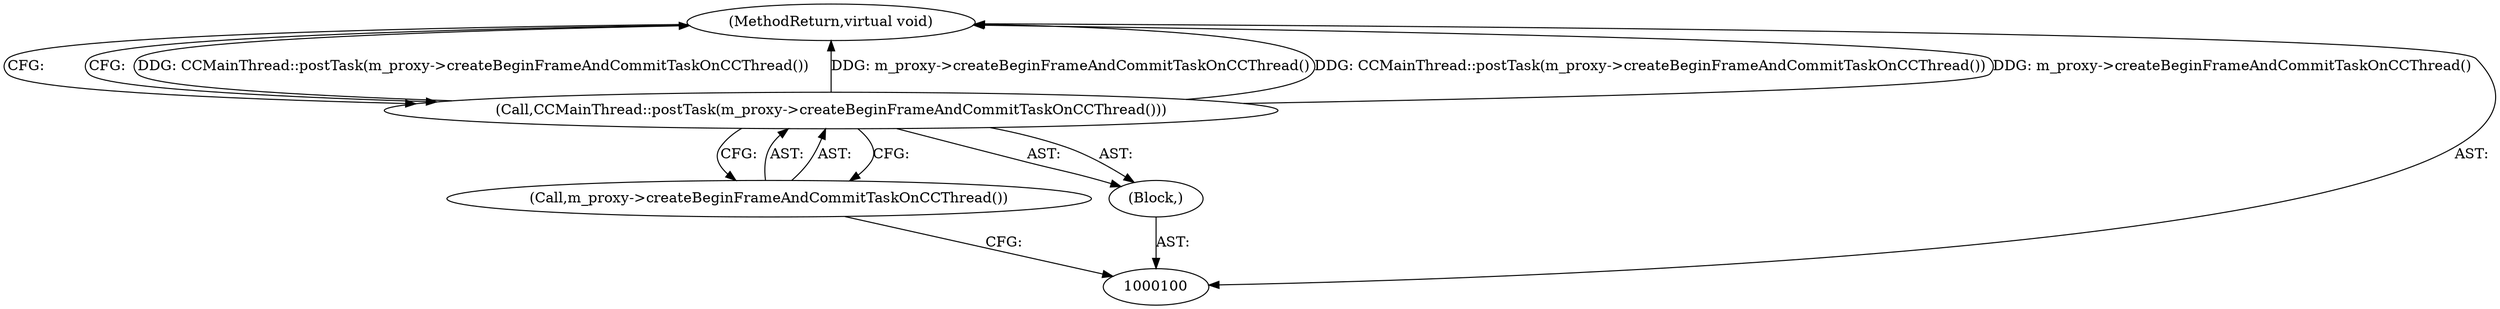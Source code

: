 digraph "1_Chrome_88c4913f11967abfd08a8b22b4423710322ac49b_1" {
"1000104" [label="(MethodReturn,virtual void)"];
"1000101" [label="(Block,)"];
"1000103" [label="(Call,m_proxy->createBeginFrameAndCommitTaskOnCCThread())"];
"1000102" [label="(Call,CCMainThread::postTask(m_proxy->createBeginFrameAndCommitTaskOnCCThread()))"];
"1000104" -> "1000100"  [label="AST: "];
"1000104" -> "1000102"  [label="CFG: "];
"1000102" -> "1000104"  [label="DDG: CCMainThread::postTask(m_proxy->createBeginFrameAndCommitTaskOnCCThread())"];
"1000102" -> "1000104"  [label="DDG: m_proxy->createBeginFrameAndCommitTaskOnCCThread()"];
"1000101" -> "1000100"  [label="AST: "];
"1000102" -> "1000101"  [label="AST: "];
"1000103" -> "1000102"  [label="AST: "];
"1000103" -> "1000100"  [label="CFG: "];
"1000102" -> "1000103"  [label="CFG: "];
"1000102" -> "1000101"  [label="AST: "];
"1000102" -> "1000103"  [label="CFG: "];
"1000103" -> "1000102"  [label="AST: "];
"1000104" -> "1000102"  [label="CFG: "];
"1000102" -> "1000104"  [label="DDG: CCMainThread::postTask(m_proxy->createBeginFrameAndCommitTaskOnCCThread())"];
"1000102" -> "1000104"  [label="DDG: m_proxy->createBeginFrameAndCommitTaskOnCCThread()"];
}
